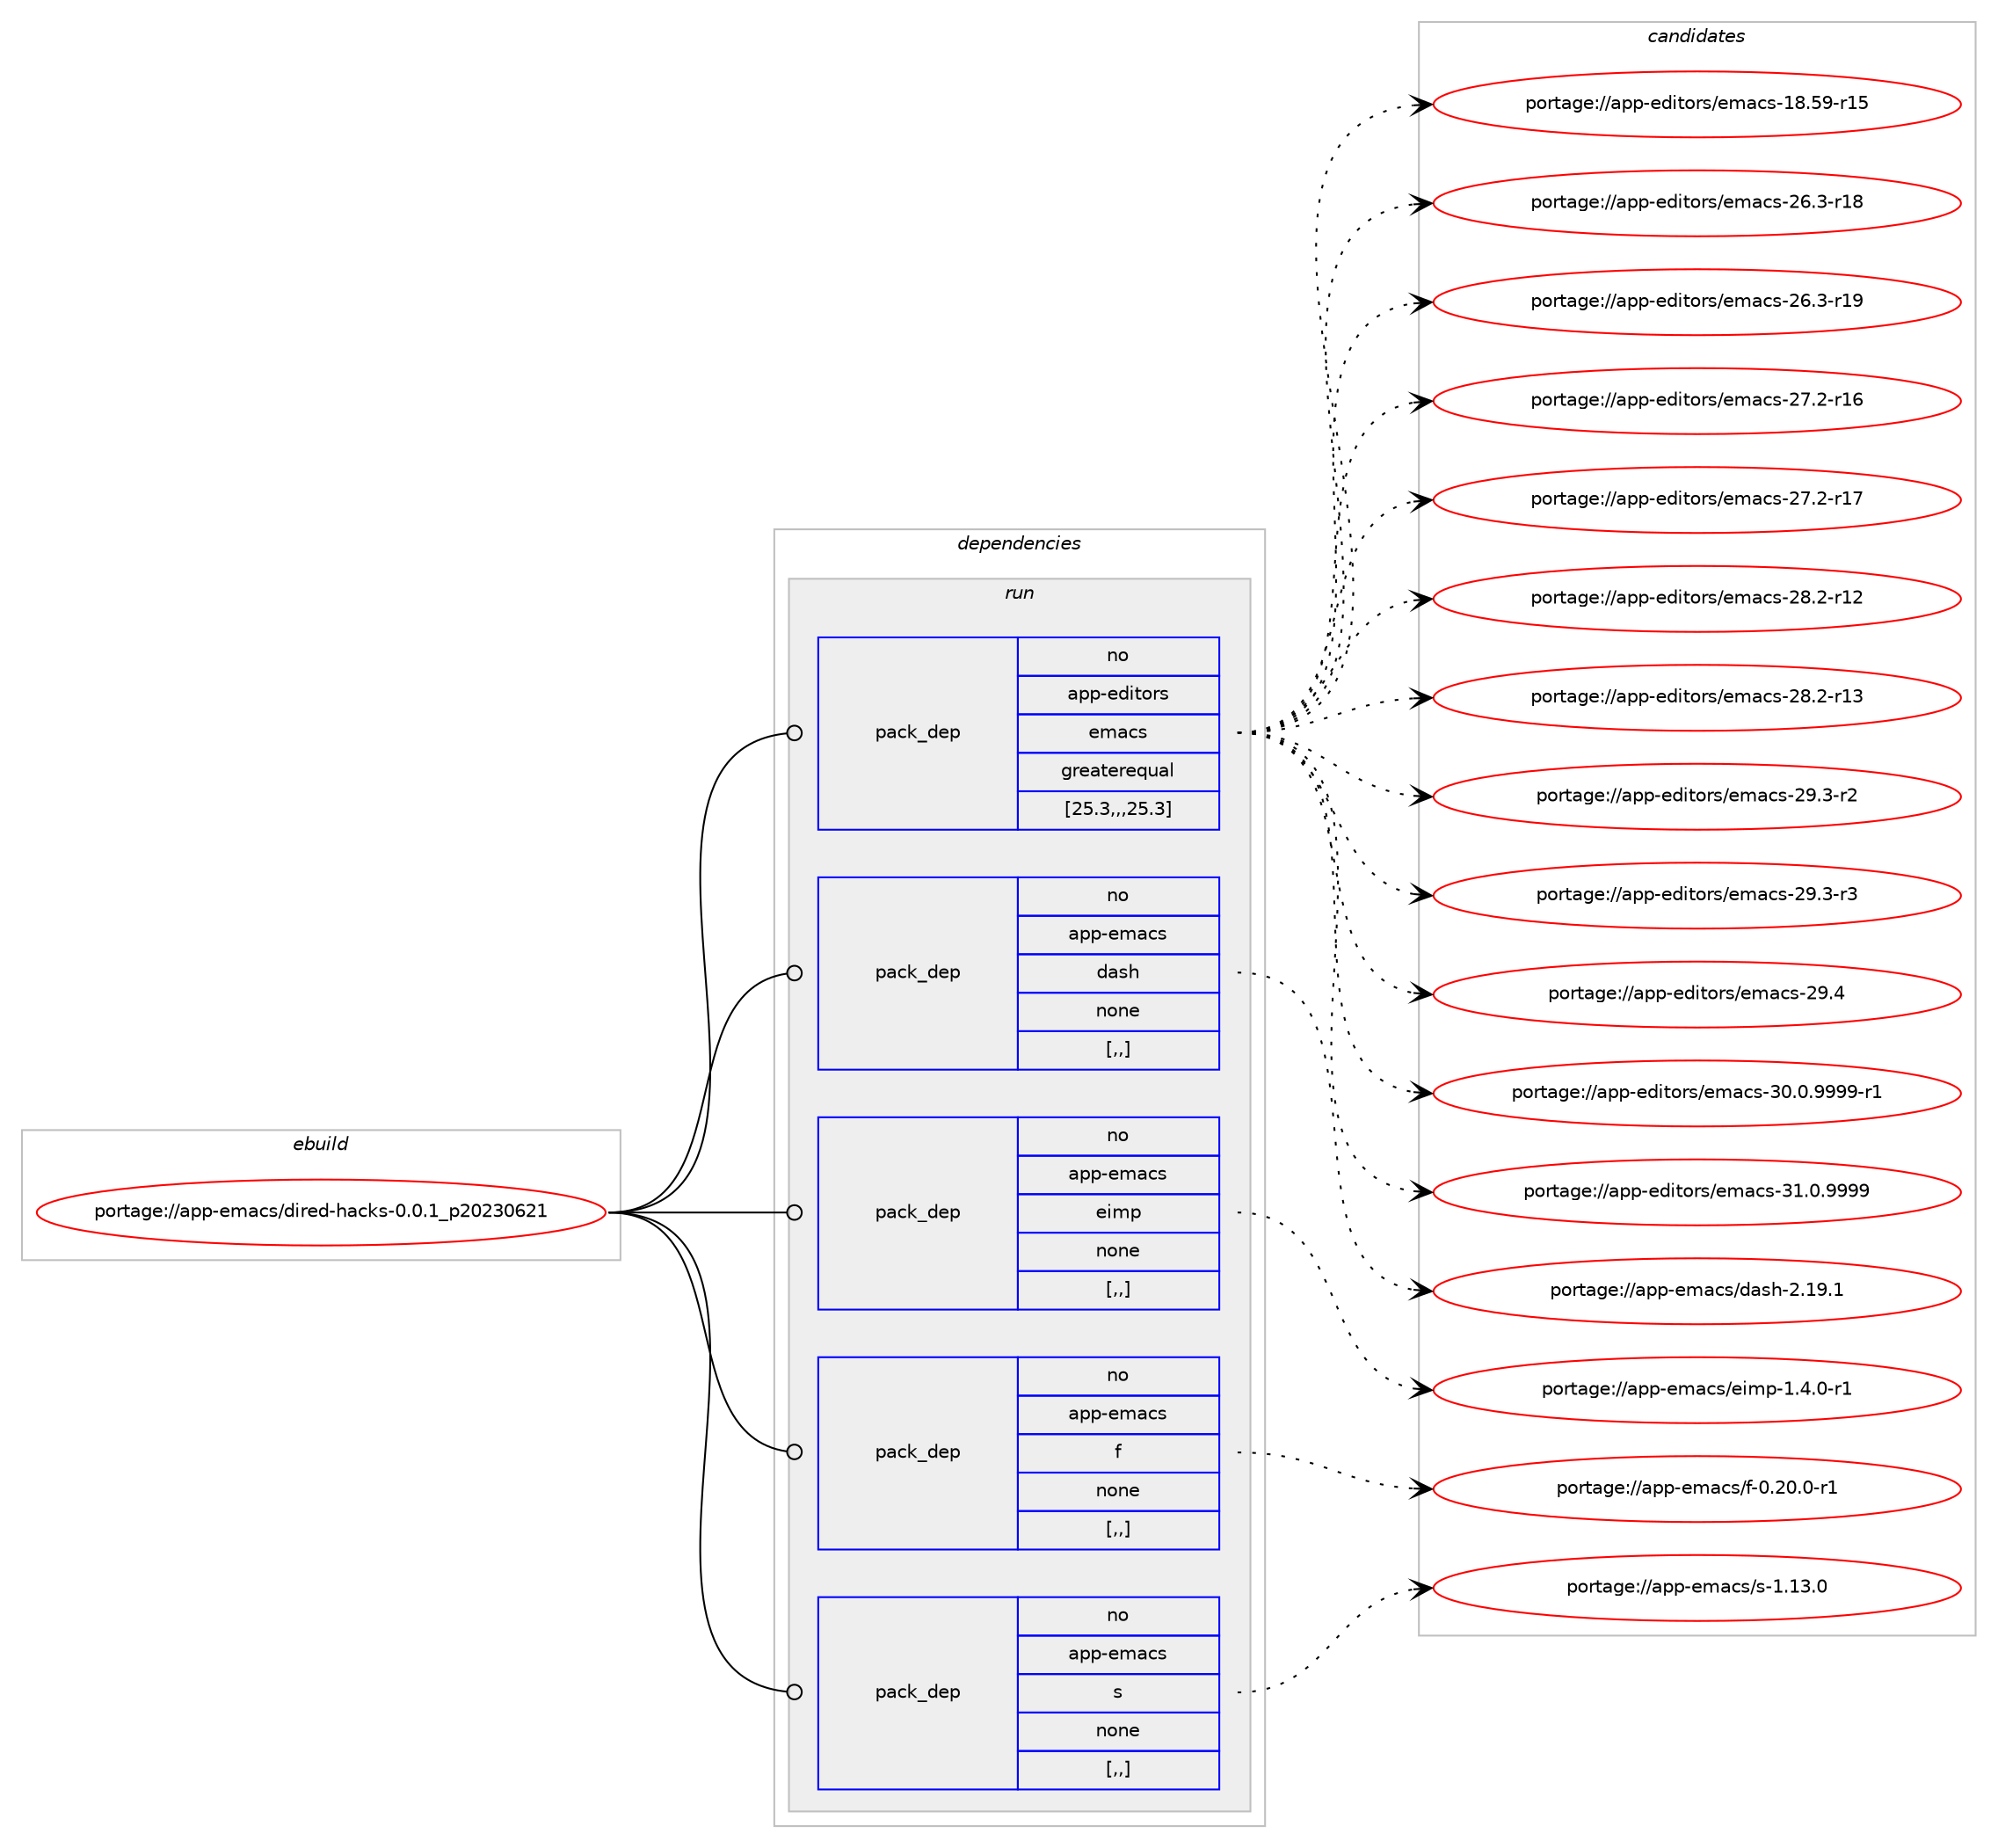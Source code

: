 digraph prolog {

# *************
# Graph options
# *************

newrank=true;
concentrate=true;
compound=true;
graph [rankdir=LR,fontname=Helvetica,fontsize=10,ranksep=1.5];#, ranksep=2.5, nodesep=0.2];
edge  [arrowhead=vee];
node  [fontname=Helvetica,fontsize=10];

# **********
# The ebuild
# **********

subgraph cluster_leftcol {
color=gray;
rank=same;
label=<<i>ebuild</i>>;
id [label="portage://app-emacs/dired-hacks-0.0.1_p20230621", color=red, width=4, href="../app-emacs/dired-hacks-0.0.1_p20230621.svg"];
}

# ****************
# The dependencies
# ****************

subgraph cluster_midcol {
color=gray;
label=<<i>dependencies</i>>;
subgraph cluster_compile {
fillcolor="#eeeeee";
style=filled;
label=<<i>compile</i>>;
}
subgraph cluster_compileandrun {
fillcolor="#eeeeee";
style=filled;
label=<<i>compile and run</i>>;
}
subgraph cluster_run {
fillcolor="#eeeeee";
style=filled;
label=<<i>run</i>>;
subgraph pack15746 {
dependency21913 [label=<<TABLE BORDER="0" CELLBORDER="1" CELLSPACING="0" CELLPADDING="4" WIDTH="220"><TR><TD ROWSPAN="6" CELLPADDING="30">pack_dep</TD></TR><TR><TD WIDTH="110">no</TD></TR><TR><TD>app-editors</TD></TR><TR><TD>emacs</TD></TR><TR><TD>greaterequal</TD></TR><TR><TD>[25.3,,,25.3]</TD></TR></TABLE>>, shape=none, color=blue];
}
id:e -> dependency21913:w [weight=20,style="solid",arrowhead="odot"];
subgraph pack15747 {
dependency21914 [label=<<TABLE BORDER="0" CELLBORDER="1" CELLSPACING="0" CELLPADDING="4" WIDTH="220"><TR><TD ROWSPAN="6" CELLPADDING="30">pack_dep</TD></TR><TR><TD WIDTH="110">no</TD></TR><TR><TD>app-emacs</TD></TR><TR><TD>dash</TD></TR><TR><TD>none</TD></TR><TR><TD>[,,]</TD></TR></TABLE>>, shape=none, color=blue];
}
id:e -> dependency21914:w [weight=20,style="solid",arrowhead="odot"];
subgraph pack15748 {
dependency21915 [label=<<TABLE BORDER="0" CELLBORDER="1" CELLSPACING="0" CELLPADDING="4" WIDTH="220"><TR><TD ROWSPAN="6" CELLPADDING="30">pack_dep</TD></TR><TR><TD WIDTH="110">no</TD></TR><TR><TD>app-emacs</TD></TR><TR><TD>eimp</TD></TR><TR><TD>none</TD></TR><TR><TD>[,,]</TD></TR></TABLE>>, shape=none, color=blue];
}
id:e -> dependency21915:w [weight=20,style="solid",arrowhead="odot"];
subgraph pack15749 {
dependency21916 [label=<<TABLE BORDER="0" CELLBORDER="1" CELLSPACING="0" CELLPADDING="4" WIDTH="220"><TR><TD ROWSPAN="6" CELLPADDING="30">pack_dep</TD></TR><TR><TD WIDTH="110">no</TD></TR><TR><TD>app-emacs</TD></TR><TR><TD>f</TD></TR><TR><TD>none</TD></TR><TR><TD>[,,]</TD></TR></TABLE>>, shape=none, color=blue];
}
id:e -> dependency21916:w [weight=20,style="solid",arrowhead="odot"];
subgraph pack15750 {
dependency21917 [label=<<TABLE BORDER="0" CELLBORDER="1" CELLSPACING="0" CELLPADDING="4" WIDTH="220"><TR><TD ROWSPAN="6" CELLPADDING="30">pack_dep</TD></TR><TR><TD WIDTH="110">no</TD></TR><TR><TD>app-emacs</TD></TR><TR><TD>s</TD></TR><TR><TD>none</TD></TR><TR><TD>[,,]</TD></TR></TABLE>>, shape=none, color=blue];
}
id:e -> dependency21917:w [weight=20,style="solid",arrowhead="odot"];
}
}

# **************
# The candidates
# **************

subgraph cluster_choices {
rank=same;
color=gray;
label=<<i>candidates</i>>;

subgraph choice15746 {
color=black;
nodesep=1;
choice9711211245101100105116111114115471011099799115454956465357451144953 [label="portage://app-editors/emacs-18.59-r15", color=red, width=4,href="../app-editors/emacs-18.59-r15.svg"];
choice97112112451011001051161111141154710110997991154550544651451144956 [label="portage://app-editors/emacs-26.3-r18", color=red, width=4,href="../app-editors/emacs-26.3-r18.svg"];
choice97112112451011001051161111141154710110997991154550544651451144957 [label="portage://app-editors/emacs-26.3-r19", color=red, width=4,href="../app-editors/emacs-26.3-r19.svg"];
choice97112112451011001051161111141154710110997991154550554650451144954 [label="portage://app-editors/emacs-27.2-r16", color=red, width=4,href="../app-editors/emacs-27.2-r16.svg"];
choice97112112451011001051161111141154710110997991154550554650451144955 [label="portage://app-editors/emacs-27.2-r17", color=red, width=4,href="../app-editors/emacs-27.2-r17.svg"];
choice97112112451011001051161111141154710110997991154550564650451144950 [label="portage://app-editors/emacs-28.2-r12", color=red, width=4,href="../app-editors/emacs-28.2-r12.svg"];
choice97112112451011001051161111141154710110997991154550564650451144951 [label="portage://app-editors/emacs-28.2-r13", color=red, width=4,href="../app-editors/emacs-28.2-r13.svg"];
choice971121124510110010511611111411547101109979911545505746514511450 [label="portage://app-editors/emacs-29.3-r2", color=red, width=4,href="../app-editors/emacs-29.3-r2.svg"];
choice971121124510110010511611111411547101109979911545505746514511451 [label="portage://app-editors/emacs-29.3-r3", color=red, width=4,href="../app-editors/emacs-29.3-r3.svg"];
choice97112112451011001051161111141154710110997991154550574652 [label="portage://app-editors/emacs-29.4", color=red, width=4,href="../app-editors/emacs-29.4.svg"];
choice9711211245101100105116111114115471011099799115455148464846575757574511449 [label="portage://app-editors/emacs-30.0.9999-r1", color=red, width=4,href="../app-editors/emacs-30.0.9999-r1.svg"];
choice971121124510110010511611111411547101109979911545514946484657575757 [label="portage://app-editors/emacs-31.0.9999", color=red, width=4,href="../app-editors/emacs-31.0.9999.svg"];
dependency21913:e -> choice9711211245101100105116111114115471011099799115454956465357451144953:w [style=dotted,weight="100"];
dependency21913:e -> choice97112112451011001051161111141154710110997991154550544651451144956:w [style=dotted,weight="100"];
dependency21913:e -> choice97112112451011001051161111141154710110997991154550544651451144957:w [style=dotted,weight="100"];
dependency21913:e -> choice97112112451011001051161111141154710110997991154550554650451144954:w [style=dotted,weight="100"];
dependency21913:e -> choice97112112451011001051161111141154710110997991154550554650451144955:w [style=dotted,weight="100"];
dependency21913:e -> choice97112112451011001051161111141154710110997991154550564650451144950:w [style=dotted,weight="100"];
dependency21913:e -> choice97112112451011001051161111141154710110997991154550564650451144951:w [style=dotted,weight="100"];
dependency21913:e -> choice971121124510110010511611111411547101109979911545505746514511450:w [style=dotted,weight="100"];
dependency21913:e -> choice971121124510110010511611111411547101109979911545505746514511451:w [style=dotted,weight="100"];
dependency21913:e -> choice97112112451011001051161111141154710110997991154550574652:w [style=dotted,weight="100"];
dependency21913:e -> choice9711211245101100105116111114115471011099799115455148464846575757574511449:w [style=dotted,weight="100"];
dependency21913:e -> choice971121124510110010511611111411547101109979911545514946484657575757:w [style=dotted,weight="100"];
}
subgraph choice15747 {
color=black;
nodesep=1;
choice97112112451011099799115471009711510445504649574649 [label="portage://app-emacs/dash-2.19.1", color=red, width=4,href="../app-emacs/dash-2.19.1.svg"];
dependency21914:e -> choice97112112451011099799115471009711510445504649574649:w [style=dotted,weight="100"];
}
subgraph choice15748 {
color=black;
nodesep=1;
choice97112112451011099799115471011051091124549465246484511449 [label="portage://app-emacs/eimp-1.4.0-r1", color=red, width=4,href="../app-emacs/eimp-1.4.0-r1.svg"];
dependency21915:e -> choice97112112451011099799115471011051091124549465246484511449:w [style=dotted,weight="100"];
}
subgraph choice15749 {
color=black;
nodesep=1;
choice9711211245101109979911547102454846504846484511449 [label="portage://app-emacs/f-0.20.0-r1", color=red, width=4,href="../app-emacs/f-0.20.0-r1.svg"];
dependency21916:e -> choice9711211245101109979911547102454846504846484511449:w [style=dotted,weight="100"];
}
subgraph choice15750 {
color=black;
nodesep=1;
choice971121124510110997991154711545494649514648 [label="portage://app-emacs/s-1.13.0", color=red, width=4,href="../app-emacs/s-1.13.0.svg"];
dependency21917:e -> choice971121124510110997991154711545494649514648:w [style=dotted,weight="100"];
}
}

}
